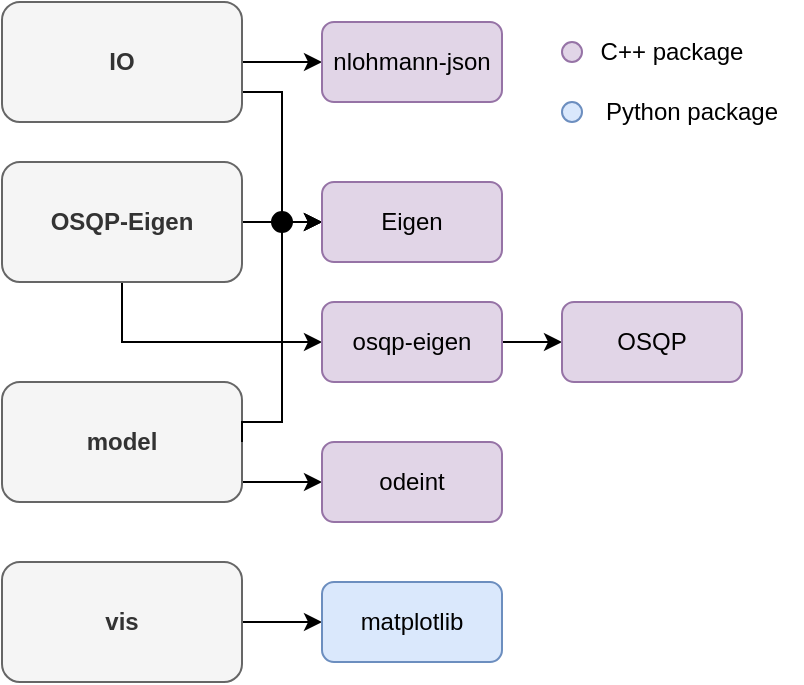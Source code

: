 <mxfile version="20.8.3" type="github"><diagram id="Iy5sryAuXxn3RWMZBRz0" name="Page-1"><mxGraphModel dx="1194" dy="797" grid="1" gridSize="10" guides="1" tooltips="1" connect="1" arrows="1" fold="1" page="1" pageScale="1" pageWidth="827" pageHeight="1169" math="0" shadow="0"><root><mxCell id="0"/><mxCell id="1" parent="0"/><mxCell id="wNl4BhHVMznYK_FbZay_-38" style="edgeStyle=orthogonalEdgeStyle;rounded=0;orthogonalLoop=1;jettySize=auto;html=1;exitX=1;exitY=0.5;exitDx=0;exitDy=0;entryX=0;entryY=0.5;entryDx=0;entryDy=0;" edge="1" parent="1" source="wNl4BhHVMznYK_FbZay_-26" target="wNl4BhHVMznYK_FbZay_-30"><mxGeometry relative="1" as="geometry"/></mxCell><mxCell id="wNl4BhHVMznYK_FbZay_-40" style="edgeStyle=orthogonalEdgeStyle;rounded=0;orthogonalLoop=1;jettySize=auto;html=1;exitX=1;exitY=0.75;exitDx=0;exitDy=0;entryX=0;entryY=0.5;entryDx=0;entryDy=0;" edge="1" parent="1" source="wNl4BhHVMznYK_FbZay_-26" target="wNl4BhHVMznYK_FbZay_-31"><mxGeometry relative="1" as="geometry"/></mxCell><mxCell id="wNl4BhHVMznYK_FbZay_-26" value="&lt;b&gt;IO&lt;/b&gt;" style="rounded=1;whiteSpace=wrap;html=1;fillColor=#f5f5f5;fontColor=#333333;strokeColor=#666666;" vertex="1" parent="1"><mxGeometry x="160" y="80" width="120" height="60" as="geometry"/></mxCell><mxCell id="wNl4BhHVMznYK_FbZay_-41" style="edgeStyle=orthogonalEdgeStyle;rounded=0;orthogonalLoop=1;jettySize=auto;html=1;exitX=1;exitY=0.5;exitDx=0;exitDy=0;startArrow=none;" edge="1" parent="1" source="wNl4BhHVMznYK_FbZay_-43"><mxGeometry relative="1" as="geometry"><mxPoint x="320" y="190" as="targetPoint"/><Array as="points"><mxPoint x="300" y="190"/></Array></mxGeometry></mxCell><mxCell id="wNl4BhHVMznYK_FbZay_-45" style="edgeStyle=orthogonalEdgeStyle;rounded=0;orthogonalLoop=1;jettySize=auto;html=1;exitX=1;exitY=0.75;exitDx=0;exitDy=0;entryX=0;entryY=0.5;entryDx=0;entryDy=0;" edge="1" parent="1" source="wNl4BhHVMznYK_FbZay_-27" target="wNl4BhHVMznYK_FbZay_-35"><mxGeometry relative="1" as="geometry"><Array as="points"><mxPoint x="280" y="320"/></Array></mxGeometry></mxCell><mxCell id="wNl4BhHVMznYK_FbZay_-27" value="&lt;b&gt;model&lt;/b&gt;" style="rounded=1;whiteSpace=wrap;html=1;fillColor=#f5f5f5;fontColor=#333333;strokeColor=#666666;" vertex="1" parent="1"><mxGeometry x="160" y="270" width="120" height="60" as="geometry"/></mxCell><mxCell id="wNl4BhHVMznYK_FbZay_-42" style="edgeStyle=orthogonalEdgeStyle;rounded=0;orthogonalLoop=1;jettySize=auto;html=1;exitX=1;exitY=0.5;exitDx=0;exitDy=0;entryX=0;entryY=0.5;entryDx=0;entryDy=0;" edge="1" parent="1" source="wNl4BhHVMznYK_FbZay_-28" target="wNl4BhHVMznYK_FbZay_-31"><mxGeometry relative="1" as="geometry"/></mxCell><mxCell id="wNl4BhHVMznYK_FbZay_-46" style="edgeStyle=orthogonalEdgeStyle;rounded=0;orthogonalLoop=1;jettySize=auto;html=1;exitX=0.5;exitY=1;exitDx=0;exitDy=0;entryX=0;entryY=0.5;entryDx=0;entryDy=0;" edge="1" parent="1" source="wNl4BhHVMznYK_FbZay_-28" target="wNl4BhHVMznYK_FbZay_-32"><mxGeometry relative="1" as="geometry"/></mxCell><mxCell id="wNl4BhHVMznYK_FbZay_-28" value="&lt;b&gt;OSQP-Eigen&lt;/b&gt;" style="rounded=1;whiteSpace=wrap;html=1;fillColor=#f5f5f5;fontColor=#333333;strokeColor=#666666;" vertex="1" parent="1"><mxGeometry x="160" y="160" width="120" height="60" as="geometry"/></mxCell><mxCell id="wNl4BhHVMznYK_FbZay_-36" style="edgeStyle=orthogonalEdgeStyle;rounded=0;orthogonalLoop=1;jettySize=auto;html=1;exitX=1;exitY=0.5;exitDx=0;exitDy=0;entryX=0;entryY=0.5;entryDx=0;entryDy=0;" edge="1" parent="1" source="wNl4BhHVMznYK_FbZay_-29" target="wNl4BhHVMznYK_FbZay_-33"><mxGeometry relative="1" as="geometry"/></mxCell><mxCell id="wNl4BhHVMznYK_FbZay_-29" value="&lt;b&gt;vis&lt;/b&gt;" style="rounded=1;whiteSpace=wrap;html=1;fillColor=#f5f5f5;fontColor=#333333;strokeColor=#666666;" vertex="1" parent="1"><mxGeometry x="160" y="360" width="120" height="60" as="geometry"/></mxCell><mxCell id="wNl4BhHVMznYK_FbZay_-30" value="nlohmann-json" style="rounded=1;whiteSpace=wrap;html=1;fillColor=#e1d5e7;strokeColor=#9673a6;" vertex="1" parent="1"><mxGeometry x="320" y="90" width="90" height="40" as="geometry"/></mxCell><mxCell id="wNl4BhHVMznYK_FbZay_-31" value="Eigen" style="rounded=1;whiteSpace=wrap;html=1;fillColor=#e1d5e7;strokeColor=#9673a6;" vertex="1" parent="1"><mxGeometry x="320" y="170" width="90" height="40" as="geometry"/></mxCell><mxCell id="wNl4BhHVMznYK_FbZay_-37" style="edgeStyle=orthogonalEdgeStyle;rounded=0;orthogonalLoop=1;jettySize=auto;html=1;exitX=1;exitY=0.5;exitDx=0;exitDy=0;entryX=0;entryY=0.5;entryDx=0;entryDy=0;" edge="1" parent="1" source="wNl4BhHVMznYK_FbZay_-32" target="wNl4BhHVMznYK_FbZay_-34"><mxGeometry relative="1" as="geometry"/></mxCell><mxCell id="wNl4BhHVMznYK_FbZay_-32" value="osqp-eigen" style="rounded=1;whiteSpace=wrap;html=1;fillColor=#e1d5e7;strokeColor=#9673a6;" vertex="1" parent="1"><mxGeometry x="320" y="230" width="90" height="40" as="geometry"/></mxCell><mxCell id="wNl4BhHVMznYK_FbZay_-33" value="matplotlib" style="rounded=1;whiteSpace=wrap;html=1;fillColor=#dae8fc;strokeColor=#6c8ebf;" vertex="1" parent="1"><mxGeometry x="320" y="370" width="90" height="40" as="geometry"/></mxCell><mxCell id="wNl4BhHVMznYK_FbZay_-34" value="OSQP" style="rounded=1;whiteSpace=wrap;html=1;fillColor=#e1d5e7;strokeColor=#9673a6;" vertex="1" parent="1"><mxGeometry x="440" y="230" width="90" height="40" as="geometry"/></mxCell><mxCell id="wNl4BhHVMznYK_FbZay_-35" value="odeint" style="rounded=1;whiteSpace=wrap;html=1;fillColor=#e1d5e7;strokeColor=#9673a6;" vertex="1" parent="1"><mxGeometry x="320" y="300" width="90" height="40" as="geometry"/></mxCell><mxCell id="wNl4BhHVMznYK_FbZay_-44" value="" style="edgeStyle=orthogonalEdgeStyle;rounded=0;orthogonalLoop=1;jettySize=auto;html=1;exitX=1;exitY=0.5;exitDx=0;exitDy=0;endArrow=none;" edge="1" parent="1" source="wNl4BhHVMznYK_FbZay_-27" target="wNl4BhHVMznYK_FbZay_-43"><mxGeometry relative="1" as="geometry"><mxPoint x="320" y="190" as="targetPoint"/><mxPoint x="280" y="270" as="sourcePoint"/><Array as="points"><mxPoint x="280" y="290"/><mxPoint x="300" y="290"/></Array></mxGeometry></mxCell><mxCell id="wNl4BhHVMznYK_FbZay_-43" value="" style="ellipse;whiteSpace=wrap;html=1;aspect=fixed;fillColor=#000000;" vertex="1" parent="1"><mxGeometry x="295" y="185" width="10" height="10" as="geometry"/></mxCell><mxCell id="wNl4BhHVMznYK_FbZay_-47" value="" style="ellipse;whiteSpace=wrap;html=1;aspect=fixed;fillColor=#e1d5e7;strokeColor=#9673a6;" vertex="1" parent="1"><mxGeometry x="440" y="100" width="10" height="10" as="geometry"/></mxCell><mxCell id="wNl4BhHVMznYK_FbZay_-48" value="" style="ellipse;whiteSpace=wrap;html=1;aspect=fixed;fillColor=#dae8fc;strokeColor=#6c8ebf;" vertex="1" parent="1"><mxGeometry x="440" y="130" width="10" height="10" as="geometry"/></mxCell><mxCell id="wNl4BhHVMznYK_FbZay_-49" value="C++ package" style="text;html=1;strokeColor=none;fillColor=none;align=center;verticalAlign=middle;whiteSpace=wrap;rounded=0;" vertex="1" parent="1"><mxGeometry x="440" y="90" width="110" height="30" as="geometry"/></mxCell><mxCell id="wNl4BhHVMznYK_FbZay_-50" value="Python package" style="text;html=1;strokeColor=none;fillColor=none;align=center;verticalAlign=middle;whiteSpace=wrap;rounded=0;" vertex="1" parent="1"><mxGeometry x="450" y="120" width="110" height="30" as="geometry"/></mxCell></root></mxGraphModel></diagram></mxfile>